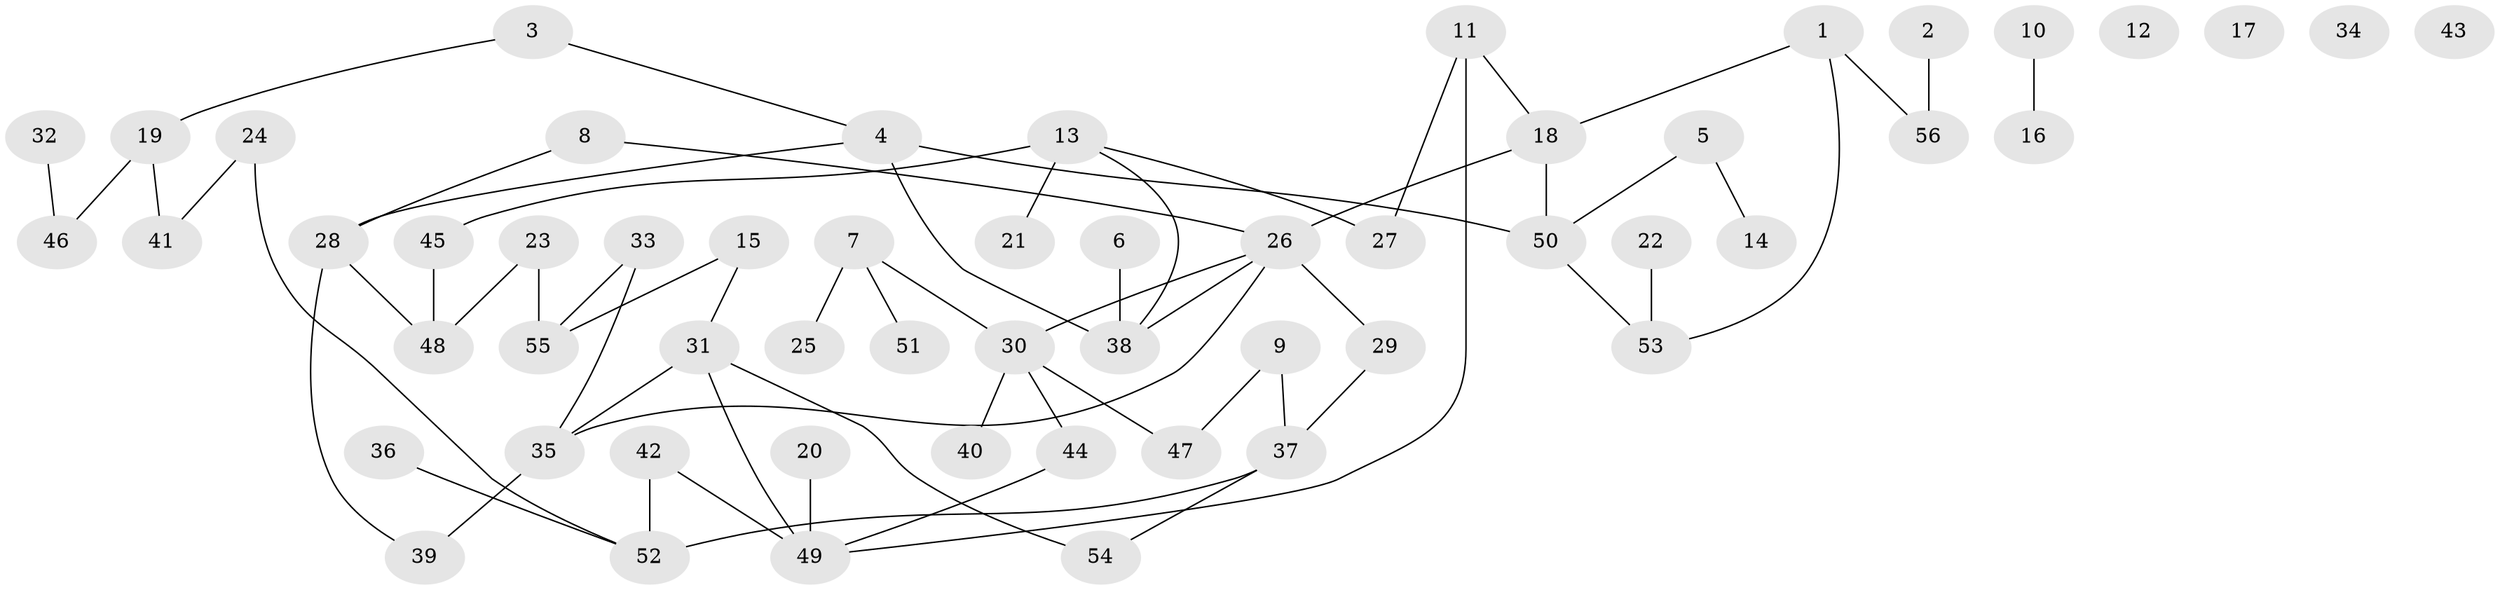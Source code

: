 // Generated by graph-tools (version 1.1) at 2025/25/03/09/25 03:25:18]
// undirected, 56 vertices, 64 edges
graph export_dot {
graph [start="1"]
  node [color=gray90,style=filled];
  1;
  2;
  3;
  4;
  5;
  6;
  7;
  8;
  9;
  10;
  11;
  12;
  13;
  14;
  15;
  16;
  17;
  18;
  19;
  20;
  21;
  22;
  23;
  24;
  25;
  26;
  27;
  28;
  29;
  30;
  31;
  32;
  33;
  34;
  35;
  36;
  37;
  38;
  39;
  40;
  41;
  42;
  43;
  44;
  45;
  46;
  47;
  48;
  49;
  50;
  51;
  52;
  53;
  54;
  55;
  56;
  1 -- 18;
  1 -- 53;
  1 -- 56;
  2 -- 56;
  3 -- 4;
  3 -- 19;
  4 -- 28;
  4 -- 38;
  4 -- 50;
  5 -- 14;
  5 -- 50;
  6 -- 38;
  7 -- 25;
  7 -- 30;
  7 -- 51;
  8 -- 26;
  8 -- 28;
  9 -- 37;
  9 -- 47;
  10 -- 16;
  11 -- 18;
  11 -- 27;
  11 -- 49;
  13 -- 21;
  13 -- 27;
  13 -- 38;
  13 -- 45;
  15 -- 31;
  15 -- 55;
  18 -- 26;
  18 -- 50;
  19 -- 41;
  19 -- 46;
  20 -- 49;
  22 -- 53;
  23 -- 48;
  23 -- 55;
  24 -- 41;
  24 -- 52;
  26 -- 29;
  26 -- 30;
  26 -- 35;
  26 -- 38;
  28 -- 39;
  28 -- 48;
  29 -- 37;
  30 -- 40;
  30 -- 44;
  30 -- 47;
  31 -- 35;
  31 -- 49;
  31 -- 54;
  32 -- 46;
  33 -- 35;
  33 -- 55;
  35 -- 39;
  36 -- 52;
  37 -- 52;
  37 -- 54;
  42 -- 49;
  42 -- 52;
  44 -- 49;
  45 -- 48;
  50 -- 53;
}
